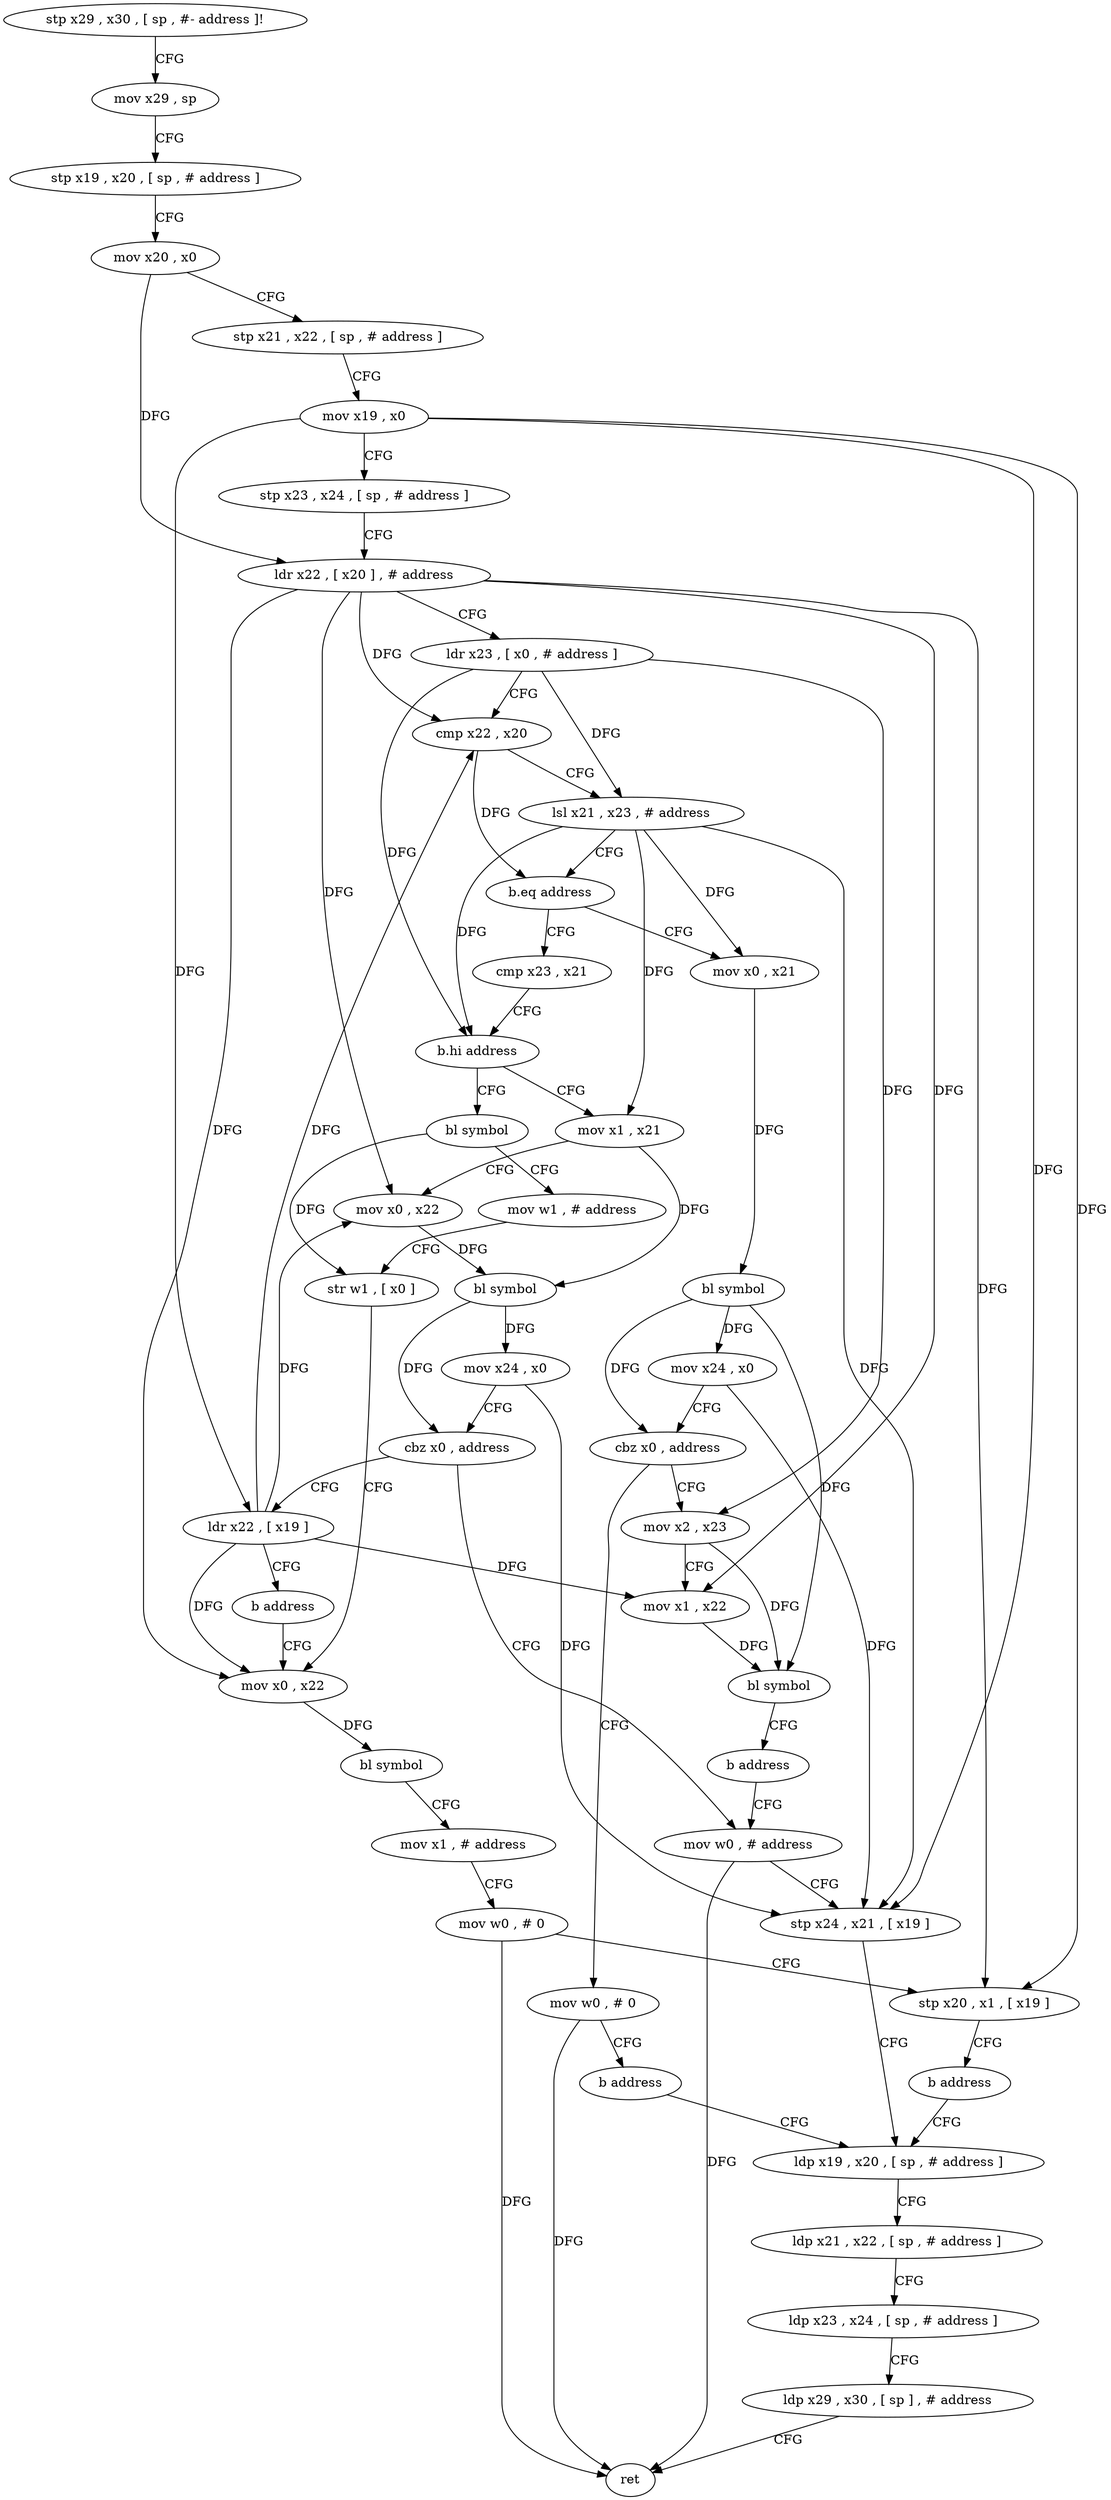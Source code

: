 digraph "func" {
"259848" [label = "stp x29 , x30 , [ sp , #- address ]!" ]
"259852" [label = "mov x29 , sp" ]
"259856" [label = "stp x19 , x20 , [ sp , # address ]" ]
"259860" [label = "mov x20 , x0" ]
"259864" [label = "stp x21 , x22 , [ sp , # address ]" ]
"259868" [label = "mov x19 , x0" ]
"259872" [label = "stp x23 , x24 , [ sp , # address ]" ]
"259876" [label = "ldr x22 , [ x20 ] , # address" ]
"259880" [label = "ldr x23 , [ x0 , # address ]" ]
"259884" [label = "cmp x22 , x20" ]
"259888" [label = "lsl x21 , x23 , # address" ]
"259892" [label = "b.eq address" ]
"259992" [label = "mov x0 , x21" ]
"259896" [label = "cmp x23 , x21" ]
"259996" [label = "bl symbol" ]
"260000" [label = "mov x24 , x0" ]
"260004" [label = "cbz x0 , address" ]
"260024" [label = "mov w0 , # 0" ]
"260008" [label = "mov x2 , x23" ]
"259900" [label = "b.hi address" ]
"259952" [label = "bl symbol" ]
"259904" [label = "mov x1 , x21" ]
"260028" [label = "b address" ]
"259932" [label = "ldp x19 , x20 , [ sp , # address ]" ]
"260012" [label = "mov x1 , x22" ]
"260016" [label = "bl symbol" ]
"260020" [label = "b address" ]
"259924" [label = "mov w0 , # address" ]
"259956" [label = "mov w1 , # address" ]
"259960" [label = "str w1 , [ x0 ]" ]
"259964" [label = "mov x0 , x22" ]
"259908" [label = "mov x0 , x22" ]
"259912" [label = "bl symbol" ]
"259916" [label = "mov x24 , x0" ]
"259920" [label = "cbz x0 , address" ]
"260032" [label = "ldr x22 , [ x19 ]" ]
"259936" [label = "ldp x21 , x22 , [ sp , # address ]" ]
"259940" [label = "ldp x23 , x24 , [ sp , # address ]" ]
"259944" [label = "ldp x29 , x30 , [ sp ] , # address" ]
"259948" [label = "ret" ]
"259928" [label = "stp x24 , x21 , [ x19 ]" ]
"260036" [label = "b address" ]
"259968" [label = "bl symbol" ]
"259972" [label = "mov x1 , # address" ]
"259976" [label = "mov w0 , # 0" ]
"259980" [label = "stp x20 , x1 , [ x19 ]" ]
"259984" [label = "b address" ]
"259848" -> "259852" [ label = "CFG" ]
"259852" -> "259856" [ label = "CFG" ]
"259856" -> "259860" [ label = "CFG" ]
"259860" -> "259864" [ label = "CFG" ]
"259860" -> "259876" [ label = "DFG" ]
"259864" -> "259868" [ label = "CFG" ]
"259868" -> "259872" [ label = "CFG" ]
"259868" -> "259928" [ label = "DFG" ]
"259868" -> "259980" [ label = "DFG" ]
"259868" -> "260032" [ label = "DFG" ]
"259872" -> "259876" [ label = "CFG" ]
"259876" -> "259880" [ label = "CFG" ]
"259876" -> "259884" [ label = "DFG" ]
"259876" -> "260012" [ label = "DFG" ]
"259876" -> "259908" [ label = "DFG" ]
"259876" -> "259964" [ label = "DFG" ]
"259876" -> "259980" [ label = "DFG" ]
"259880" -> "259884" [ label = "CFG" ]
"259880" -> "259888" [ label = "DFG" ]
"259880" -> "259900" [ label = "DFG" ]
"259880" -> "260008" [ label = "DFG" ]
"259884" -> "259888" [ label = "CFG" ]
"259884" -> "259892" [ label = "DFG" ]
"259888" -> "259892" [ label = "CFG" ]
"259888" -> "259992" [ label = "DFG" ]
"259888" -> "259900" [ label = "DFG" ]
"259888" -> "259904" [ label = "DFG" ]
"259888" -> "259928" [ label = "DFG" ]
"259892" -> "259992" [ label = "CFG" ]
"259892" -> "259896" [ label = "CFG" ]
"259992" -> "259996" [ label = "DFG" ]
"259896" -> "259900" [ label = "CFG" ]
"259996" -> "260000" [ label = "DFG" ]
"259996" -> "260004" [ label = "DFG" ]
"259996" -> "260016" [ label = "DFG" ]
"260000" -> "260004" [ label = "CFG" ]
"260000" -> "259928" [ label = "DFG" ]
"260004" -> "260024" [ label = "CFG" ]
"260004" -> "260008" [ label = "CFG" ]
"260024" -> "260028" [ label = "CFG" ]
"260024" -> "259948" [ label = "DFG" ]
"260008" -> "260012" [ label = "CFG" ]
"260008" -> "260016" [ label = "DFG" ]
"259900" -> "259952" [ label = "CFG" ]
"259900" -> "259904" [ label = "CFG" ]
"259952" -> "259956" [ label = "CFG" ]
"259952" -> "259960" [ label = "DFG" ]
"259904" -> "259908" [ label = "CFG" ]
"259904" -> "259912" [ label = "DFG" ]
"260028" -> "259932" [ label = "CFG" ]
"259932" -> "259936" [ label = "CFG" ]
"260012" -> "260016" [ label = "DFG" ]
"260016" -> "260020" [ label = "CFG" ]
"260020" -> "259924" [ label = "CFG" ]
"259924" -> "259928" [ label = "CFG" ]
"259924" -> "259948" [ label = "DFG" ]
"259956" -> "259960" [ label = "CFG" ]
"259960" -> "259964" [ label = "CFG" ]
"259964" -> "259968" [ label = "DFG" ]
"259908" -> "259912" [ label = "DFG" ]
"259912" -> "259916" [ label = "DFG" ]
"259912" -> "259920" [ label = "DFG" ]
"259916" -> "259920" [ label = "CFG" ]
"259916" -> "259928" [ label = "DFG" ]
"259920" -> "260032" [ label = "CFG" ]
"259920" -> "259924" [ label = "CFG" ]
"260032" -> "260036" [ label = "CFG" ]
"260032" -> "260012" [ label = "DFG" ]
"260032" -> "259908" [ label = "DFG" ]
"260032" -> "259964" [ label = "DFG" ]
"260032" -> "259884" [ label = "DFG" ]
"259936" -> "259940" [ label = "CFG" ]
"259940" -> "259944" [ label = "CFG" ]
"259944" -> "259948" [ label = "CFG" ]
"259928" -> "259932" [ label = "CFG" ]
"260036" -> "259964" [ label = "CFG" ]
"259968" -> "259972" [ label = "CFG" ]
"259972" -> "259976" [ label = "CFG" ]
"259976" -> "259980" [ label = "CFG" ]
"259976" -> "259948" [ label = "DFG" ]
"259980" -> "259984" [ label = "CFG" ]
"259984" -> "259932" [ label = "CFG" ]
}
